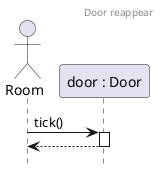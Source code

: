 @startuml DoorReappear
header Door reappear
hide footbox

actor time as "Room"
participant door as "door : Door"

time -> door ++: tick()
return

@enduml